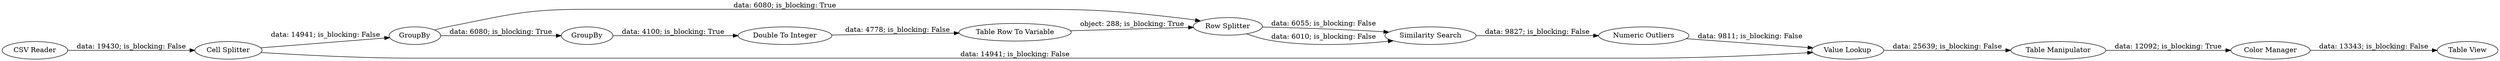 digraph {
	"-373054467242044381_11" [label="Numeric Outliers"]
	"-373054467242044381_1" [label="CSV Reader"]
	"-373054467242044381_14" [label="Table View"]
	"-373054467242044381_9" [label="Row Splitter"]
	"-373054467242044381_3" [label=GroupBy]
	"-373054467242044381_4" [label=GroupBy]
	"-373054467242044381_7" [label="Cell Splitter"]
	"-373054467242044381_8" [label="Table Row To Variable"]
	"-373054467242044381_5" [label="Similarity Search"]
	"-373054467242044381_13" [label="Table Manipulator"]
	"-373054467242044381_12" [label="Value Lookup"]
	"-373054467242044381_16" [label="Color Manager"]
	"-373054467242044381_10" [label="Double To Integer"]
	"-373054467242044381_11" -> "-373054467242044381_12" [label="data: 9811; is_blocking: False"]
	"-373054467242044381_9" -> "-373054467242044381_5" [label="data: 6055; is_blocking: False"]
	"-373054467242044381_7" -> "-373054467242044381_3" [label="data: 14941; is_blocking: False"]
	"-373054467242044381_8" -> "-373054467242044381_9" [label="object: 288; is_blocking: True"]
	"-373054467242044381_5" -> "-373054467242044381_11" [label="data: 9827; is_blocking: False"]
	"-373054467242044381_7" -> "-373054467242044381_12" [label="data: 14941; is_blocking: False"]
	"-373054467242044381_10" -> "-373054467242044381_8" [label="data: 4778; is_blocking: False"]
	"-373054467242044381_4" -> "-373054467242044381_10" [label="data: 4100; is_blocking: True"]
	"-373054467242044381_3" -> "-373054467242044381_9" [label="data: 6080; is_blocking: True"]
	"-373054467242044381_3" -> "-373054467242044381_4" [label="data: 6080; is_blocking: True"]
	"-373054467242044381_12" -> "-373054467242044381_13" [label="data: 25639; is_blocking: False"]
	"-373054467242044381_16" -> "-373054467242044381_14" [label="data: 13343; is_blocking: False"]
	"-373054467242044381_1" -> "-373054467242044381_7" [label="data: 19430; is_blocking: False"]
	"-373054467242044381_9" -> "-373054467242044381_5" [label="data: 6010; is_blocking: False"]
	"-373054467242044381_13" -> "-373054467242044381_16" [label="data: 12092; is_blocking: True"]
	rankdir=LR
}

